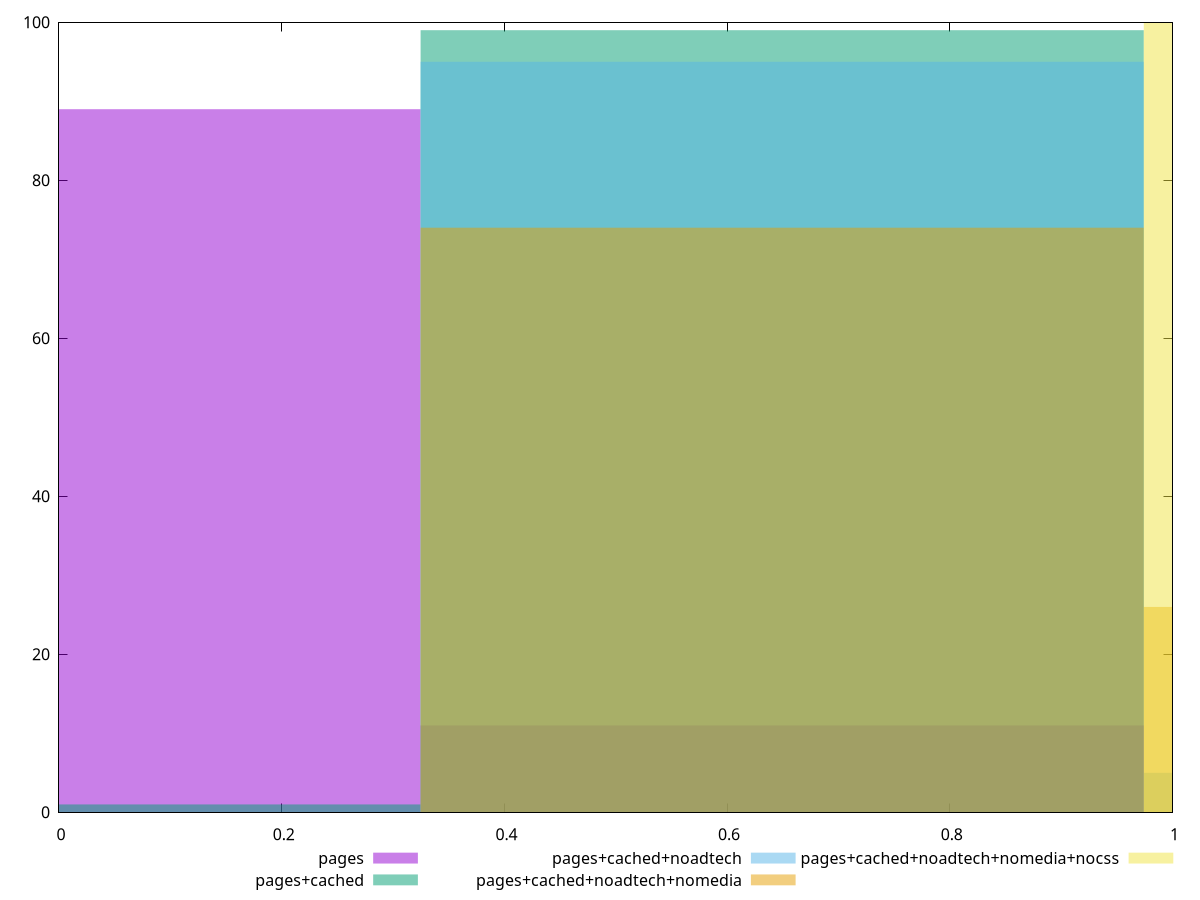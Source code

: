 reset

$pages <<EOF
0 89
0.6494779056246374 11
EOF

$pagesCached <<EOF
0 1
0.6494779056246374 99
EOF

$pagesCachedNoadtech <<EOF
0.6494779056246374 95
1.2989558112492747 5
EOF

$pagesCachedNoadtechNomedia <<EOF
1.2989558112492747 26
0.6494779056246374 74
EOF

$pagesCachedNoadtechNomediaNocss <<EOF
1.2989558112492747 100
EOF

set key outside below
set boxwidth 0.6494779056246374
set xrange [0:1]
set yrange [0:100]
set trange [0:100]
set style fill transparent solid 0.5 noborder
set terminal svg size 640, 530 enhanced background rgb 'white'
set output "report_00025_2021-02-22T21:38:55.199Z/speed-index/comparison/histogram/all_score.svg"

plot $pages title "pages" with boxes, \
     $pagesCached title "pages+cached" with boxes, \
     $pagesCachedNoadtech title "pages+cached+noadtech" with boxes, \
     $pagesCachedNoadtechNomedia title "pages+cached+noadtech+nomedia" with boxes, \
     $pagesCachedNoadtechNomediaNocss title "pages+cached+noadtech+nomedia+nocss" with boxes

reset
